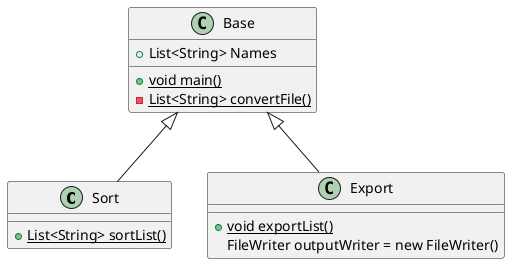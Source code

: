 @startuml
'https://plantuml.com/class-diagram



class Sort{
    + {static} List<String> sortList()
}

class Base{
    +List<String> Names
   + {static} void main()
    - {static} List<String> convertFile()
}

class Export{
    + {static} void exportList()
    FileWriter outputWriter = new FileWriter()
}

Base <|-- Sort
Base <|-- Export

@enduml